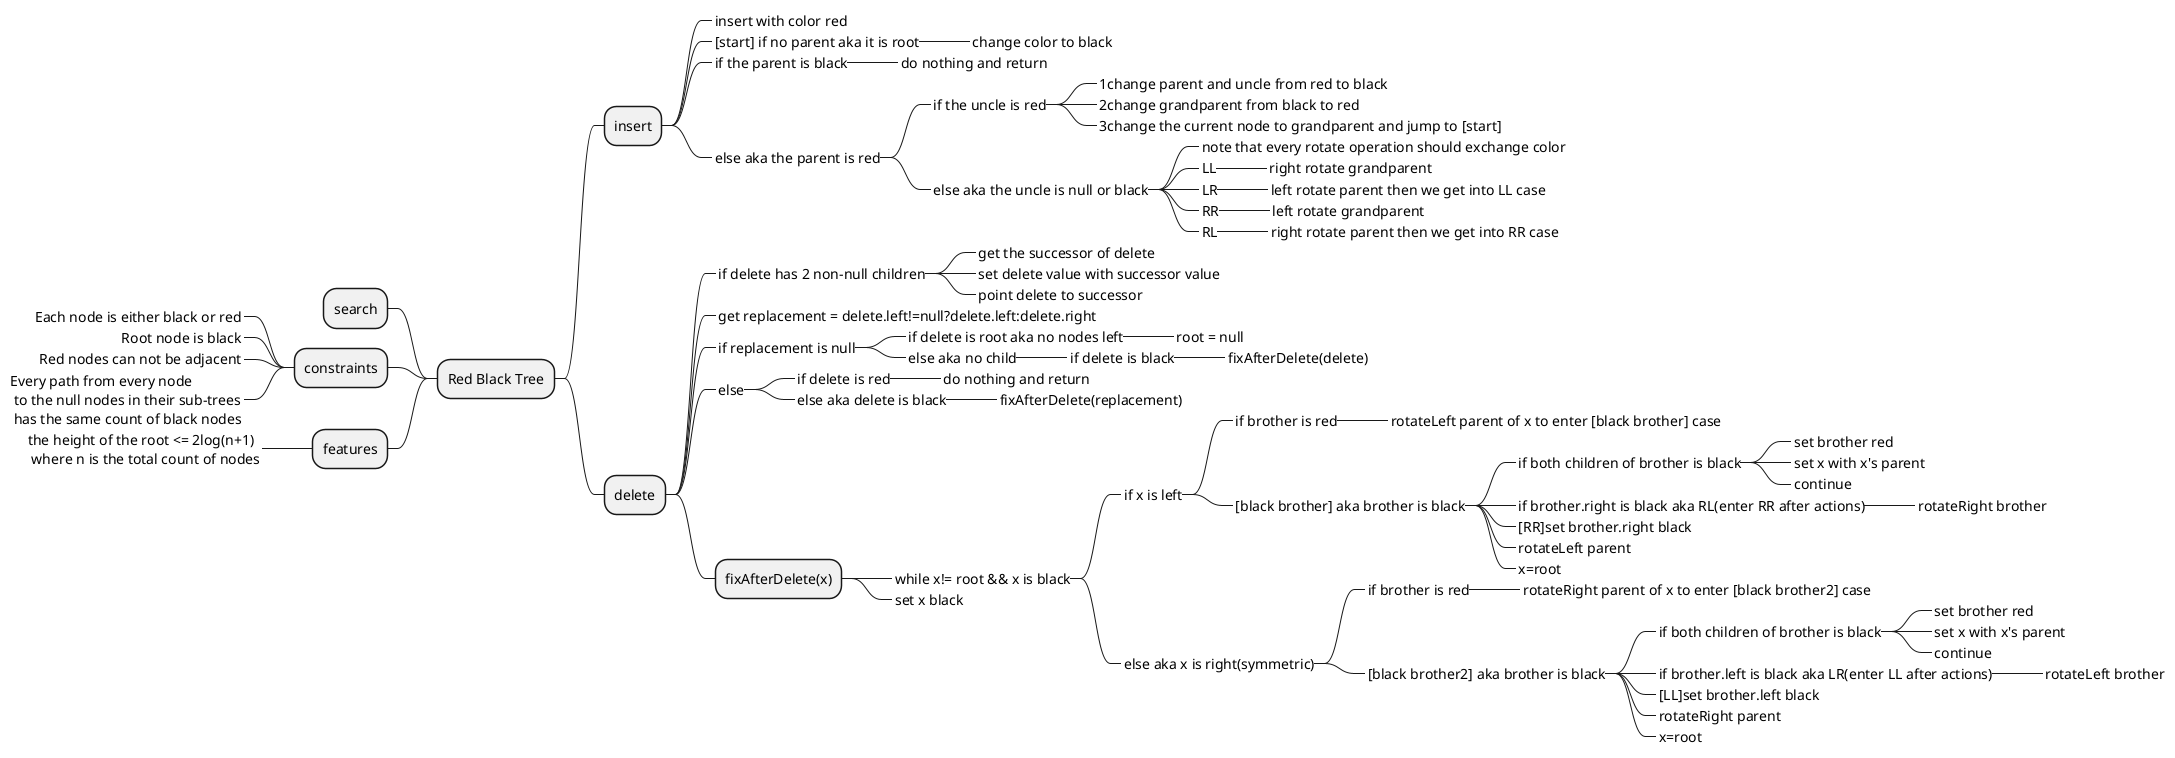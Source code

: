 @startmindmap
* Red Black Tree
	* insert
		*_ insert with color red
		*_ [start] if no parent aka it is root
			*_ change color to black
		*_ if the parent is black
			*_ do nothing and return
		*_ else aka the parent is red
			*_ if the uncle is red
				*_ 1change parent and uncle from red to black
				*_ 2change grandparent from black to red
				*_ 3change the current node to grandparent and jump to [start]
			*_ else aka the uncle is null or black
				*_ note that every rotate operation should exchange color
				*_ LL
					*_ right rotate grandparent
				*_ LR
					*_ left rotate parent then we get into LL case
				*_ RR
					*_ left rotate grandparent
				*_ RL
					*_ right rotate parent then we get into RR case


	* delete
		*_ if delete has 2 non-null children
			*_ get the successor of delete
			*_ set delete value with successor value
			*_ point delete to successor
		*_ get replacement = delete.left!=null?delete.left:delete.right
		*_ if replacement is null
			*_ if delete is root aka no nodes left
				*_ root = null
			*_ else aka no child
				*_ if delete is black
					*_ fixAfterDelete(delete)
		*_ else
			*_ if delete is red
				*_ do nothing and return
			*_ else aka delete is black
				*_ fixAfterDelete(replacement)
		* fixAfterDelete(x)
			*_ while x!= root && x is black
				*_ if x is left
					*_ if brother is red
						*_ rotateLeft parent of x to enter [black brother] case
					*_ [black brother] aka brother is black
						*_ if both children of brother is black
							*_ set brother red
							*_ set x with x's parent
							*_ continue
						*_ if brother.right is black aka RL(enter RR after actions)
							*_ rotateRight brother
						*_ [RR]set brother.right black
						*_ rotateLeft parent
						*_ x=root
				*_ else aka x is right(symmetric)
					*_ if brother is red
						*_ rotateRight parent of x to enter [black brother2] case
					*_ [black brother2] aka brother is black
						*_ if both children of brother is black
							*_ set brother red
							*_ set x with x's parent
							*_ continue
						*_ if brother.left is black aka LR(enter LL after actions)
							*_ rotateLeft brother
						*_ [LL]set brother.left black
						*_ rotateRight parent
						*_ x=root
			*_ set x black
left side
	* search
	* constraints
		*_ Each node is either black or red
		*_ Root node is black
		*_ Red nodes can not be adjacent
		*_ Every path from every node\n to the null nodes in their sub-trees\n has the same count of black nodes
	* features
		*_ the height of the root <= 2log(n+1)\n where n is the total count of nodes
@endmindmap